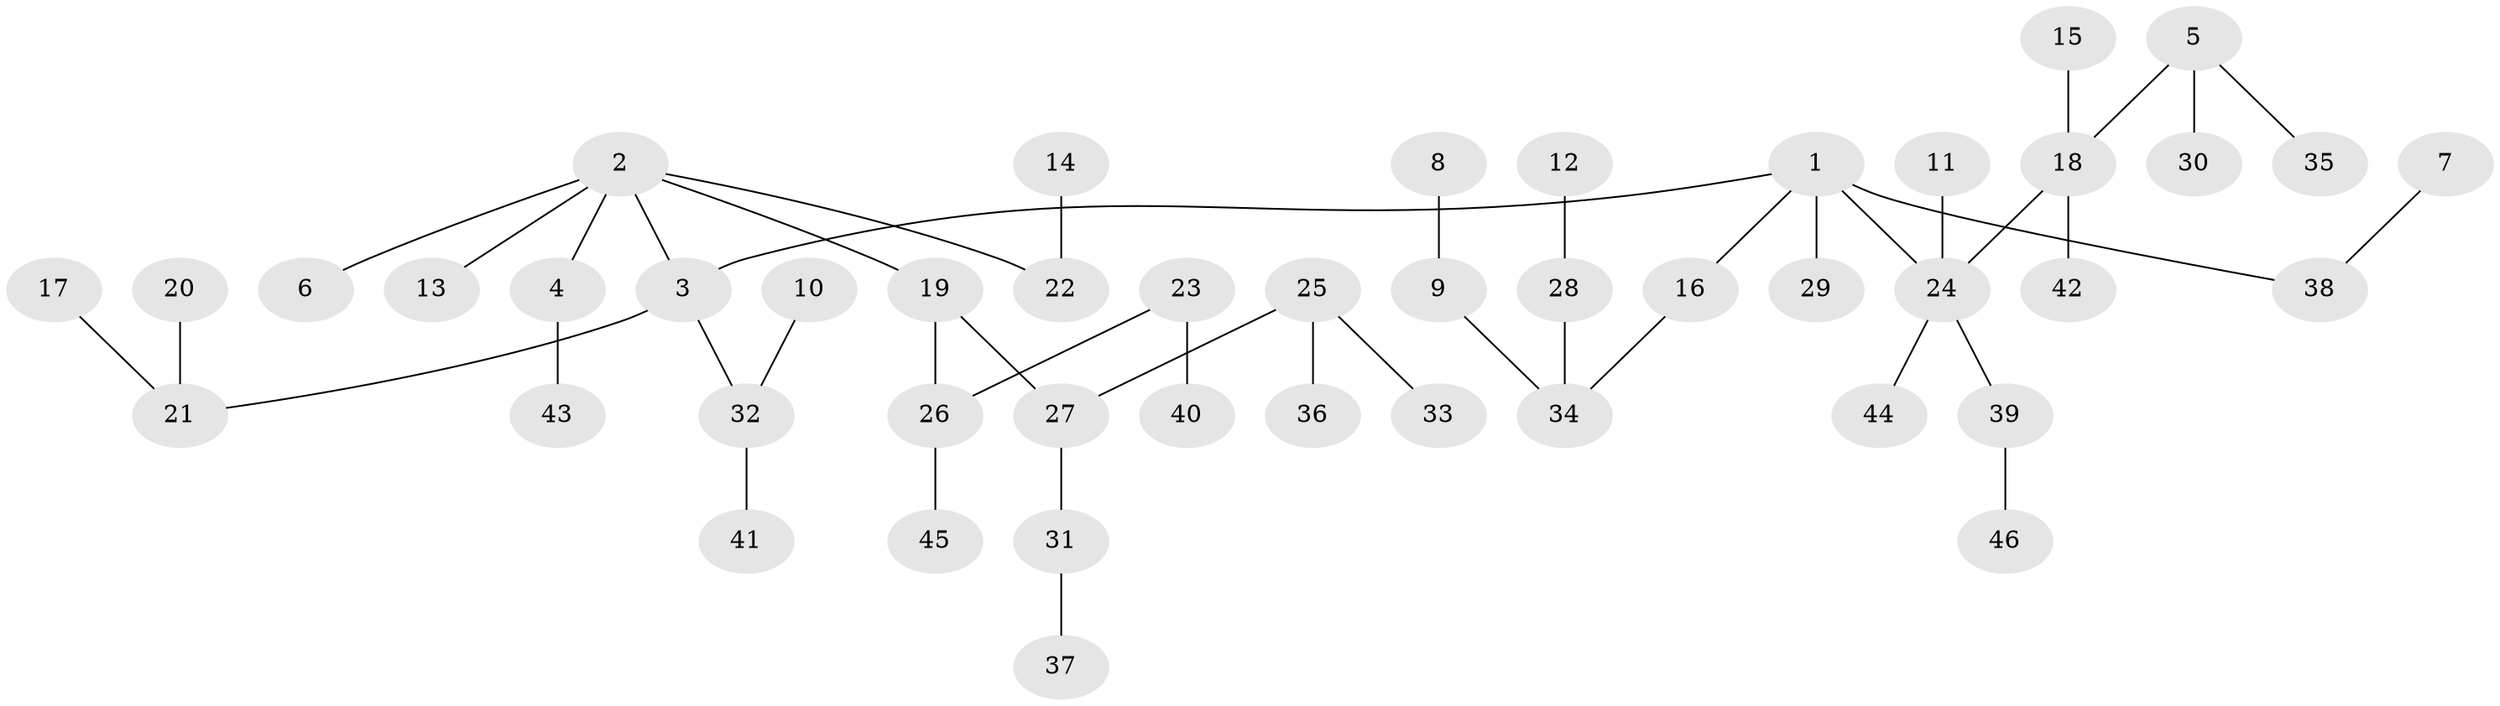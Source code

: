 // original degree distribution, {3: 0.17391304347826086, 5: 0.05434782608695652, 2: 0.21739130434782608, 4: 0.06521739130434782, 1: 0.4891304347826087}
// Generated by graph-tools (version 1.1) at 2025/26/03/09/25 03:26:24]
// undirected, 46 vertices, 45 edges
graph export_dot {
graph [start="1"]
  node [color=gray90,style=filled];
  1;
  2;
  3;
  4;
  5;
  6;
  7;
  8;
  9;
  10;
  11;
  12;
  13;
  14;
  15;
  16;
  17;
  18;
  19;
  20;
  21;
  22;
  23;
  24;
  25;
  26;
  27;
  28;
  29;
  30;
  31;
  32;
  33;
  34;
  35;
  36;
  37;
  38;
  39;
  40;
  41;
  42;
  43;
  44;
  45;
  46;
  1 -- 3 [weight=1.0];
  1 -- 16 [weight=1.0];
  1 -- 24 [weight=1.0];
  1 -- 29 [weight=1.0];
  1 -- 38 [weight=1.0];
  2 -- 3 [weight=1.0];
  2 -- 4 [weight=1.0];
  2 -- 6 [weight=1.0];
  2 -- 13 [weight=1.0];
  2 -- 19 [weight=1.0];
  2 -- 22 [weight=1.0];
  3 -- 21 [weight=1.0];
  3 -- 32 [weight=1.0];
  4 -- 43 [weight=1.0];
  5 -- 18 [weight=1.0];
  5 -- 30 [weight=1.0];
  5 -- 35 [weight=1.0];
  7 -- 38 [weight=1.0];
  8 -- 9 [weight=1.0];
  9 -- 34 [weight=1.0];
  10 -- 32 [weight=1.0];
  11 -- 24 [weight=1.0];
  12 -- 28 [weight=1.0];
  14 -- 22 [weight=1.0];
  15 -- 18 [weight=1.0];
  16 -- 34 [weight=1.0];
  17 -- 21 [weight=1.0];
  18 -- 24 [weight=1.0];
  18 -- 42 [weight=1.0];
  19 -- 26 [weight=1.0];
  19 -- 27 [weight=1.0];
  20 -- 21 [weight=1.0];
  23 -- 26 [weight=1.0];
  23 -- 40 [weight=1.0];
  24 -- 39 [weight=1.0];
  24 -- 44 [weight=1.0];
  25 -- 27 [weight=1.0];
  25 -- 33 [weight=1.0];
  25 -- 36 [weight=1.0];
  26 -- 45 [weight=1.0];
  27 -- 31 [weight=1.0];
  28 -- 34 [weight=1.0];
  31 -- 37 [weight=1.0];
  32 -- 41 [weight=1.0];
  39 -- 46 [weight=1.0];
}
